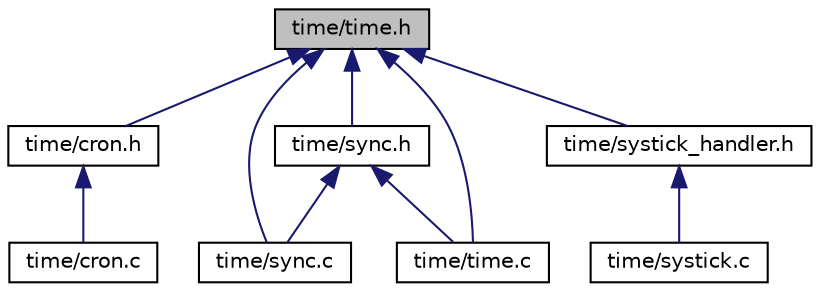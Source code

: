 digraph "time/time.h"
{
 // INTERACTIVE_SVG=YES
 // LATEX_PDF_SIZE
  bgcolor="transparent";
  edge [fontname="Helvetica",fontsize="10",labelfontname="Helvetica",labelfontsize="10"];
  node [fontname="Helvetica",fontsize="10",shape=record];
  Node1 [label="time/time.h",height=0.2,width=0.4,color="black", fillcolor="grey75", style="filled", fontcolor="black",tooltip="Time related functions for embebedded systems."];
  Node1 -> Node2 [dir="back",color="midnightblue",fontsize="10",style="solid",fontname="Helvetica"];
  Node2 [label="time/cron.h",height=0.2,width=0.4,color="black",URL="$cron_8h.html",tooltip="Cron-like scheduling framework for embebedded systems."];
  Node2 -> Node3 [dir="back",color="midnightblue",fontsize="10",style="solid",fontname="Helvetica"];
  Node3 [label="time/cron.c",height=0.2,width=0.4,color="black",URL="$cron_8c.html",tooltip="Cron-like scheduling framework implementations."];
  Node1 -> Node4 [dir="back",color="midnightblue",fontsize="10",style="solid",fontname="Helvetica"];
  Node4 [label="time/sync.c",height=0.2,width=0.4,color="black",URL="$sync_8c.html",tooltip="Time synchonization function implementations."];
  Node1 -> Node5 [dir="back",color="midnightblue",fontsize="10",style="solid",fontname="Helvetica"];
  Node5 [label="time/sync.h",height=0.2,width=0.4,color="black",URL="$sync_8h.html",tooltip="Time synchonization functions for embebedded systems."];
  Node5 -> Node4 [dir="back",color="midnightblue",fontsize="10",style="solid",fontname="Helvetica"];
  Node5 -> Node6 [dir="back",color="midnightblue",fontsize="10",style="solid",fontname="Helvetica"];
  Node6 [label="time/time.c",height=0.2,width=0.4,color="black",URL="$time_8c.html",tooltip="Time related function implementations."];
  Node1 -> Node7 [dir="back",color="midnightblue",fontsize="10",style="solid",fontname="Helvetica"];
  Node7 [label="time/systick_handler.h",height=0.2,width=0.4,color="black",URL="$systick__handler_8h.html",tooltip="Interrupt handler for the system tick for static inclusion in the application."];
  Node7 -> Node8 [dir="back",color="midnightblue",fontsize="10",style="solid",fontname="Helvetica"];
  Node8 [label="time/systick.c",height=0.2,width=0.4,color="black",URL="$systick_8c_source.html",tooltip=" "];
  Node1 -> Node6 [dir="back",color="midnightblue",fontsize="10",style="solid",fontname="Helvetica"];
}
